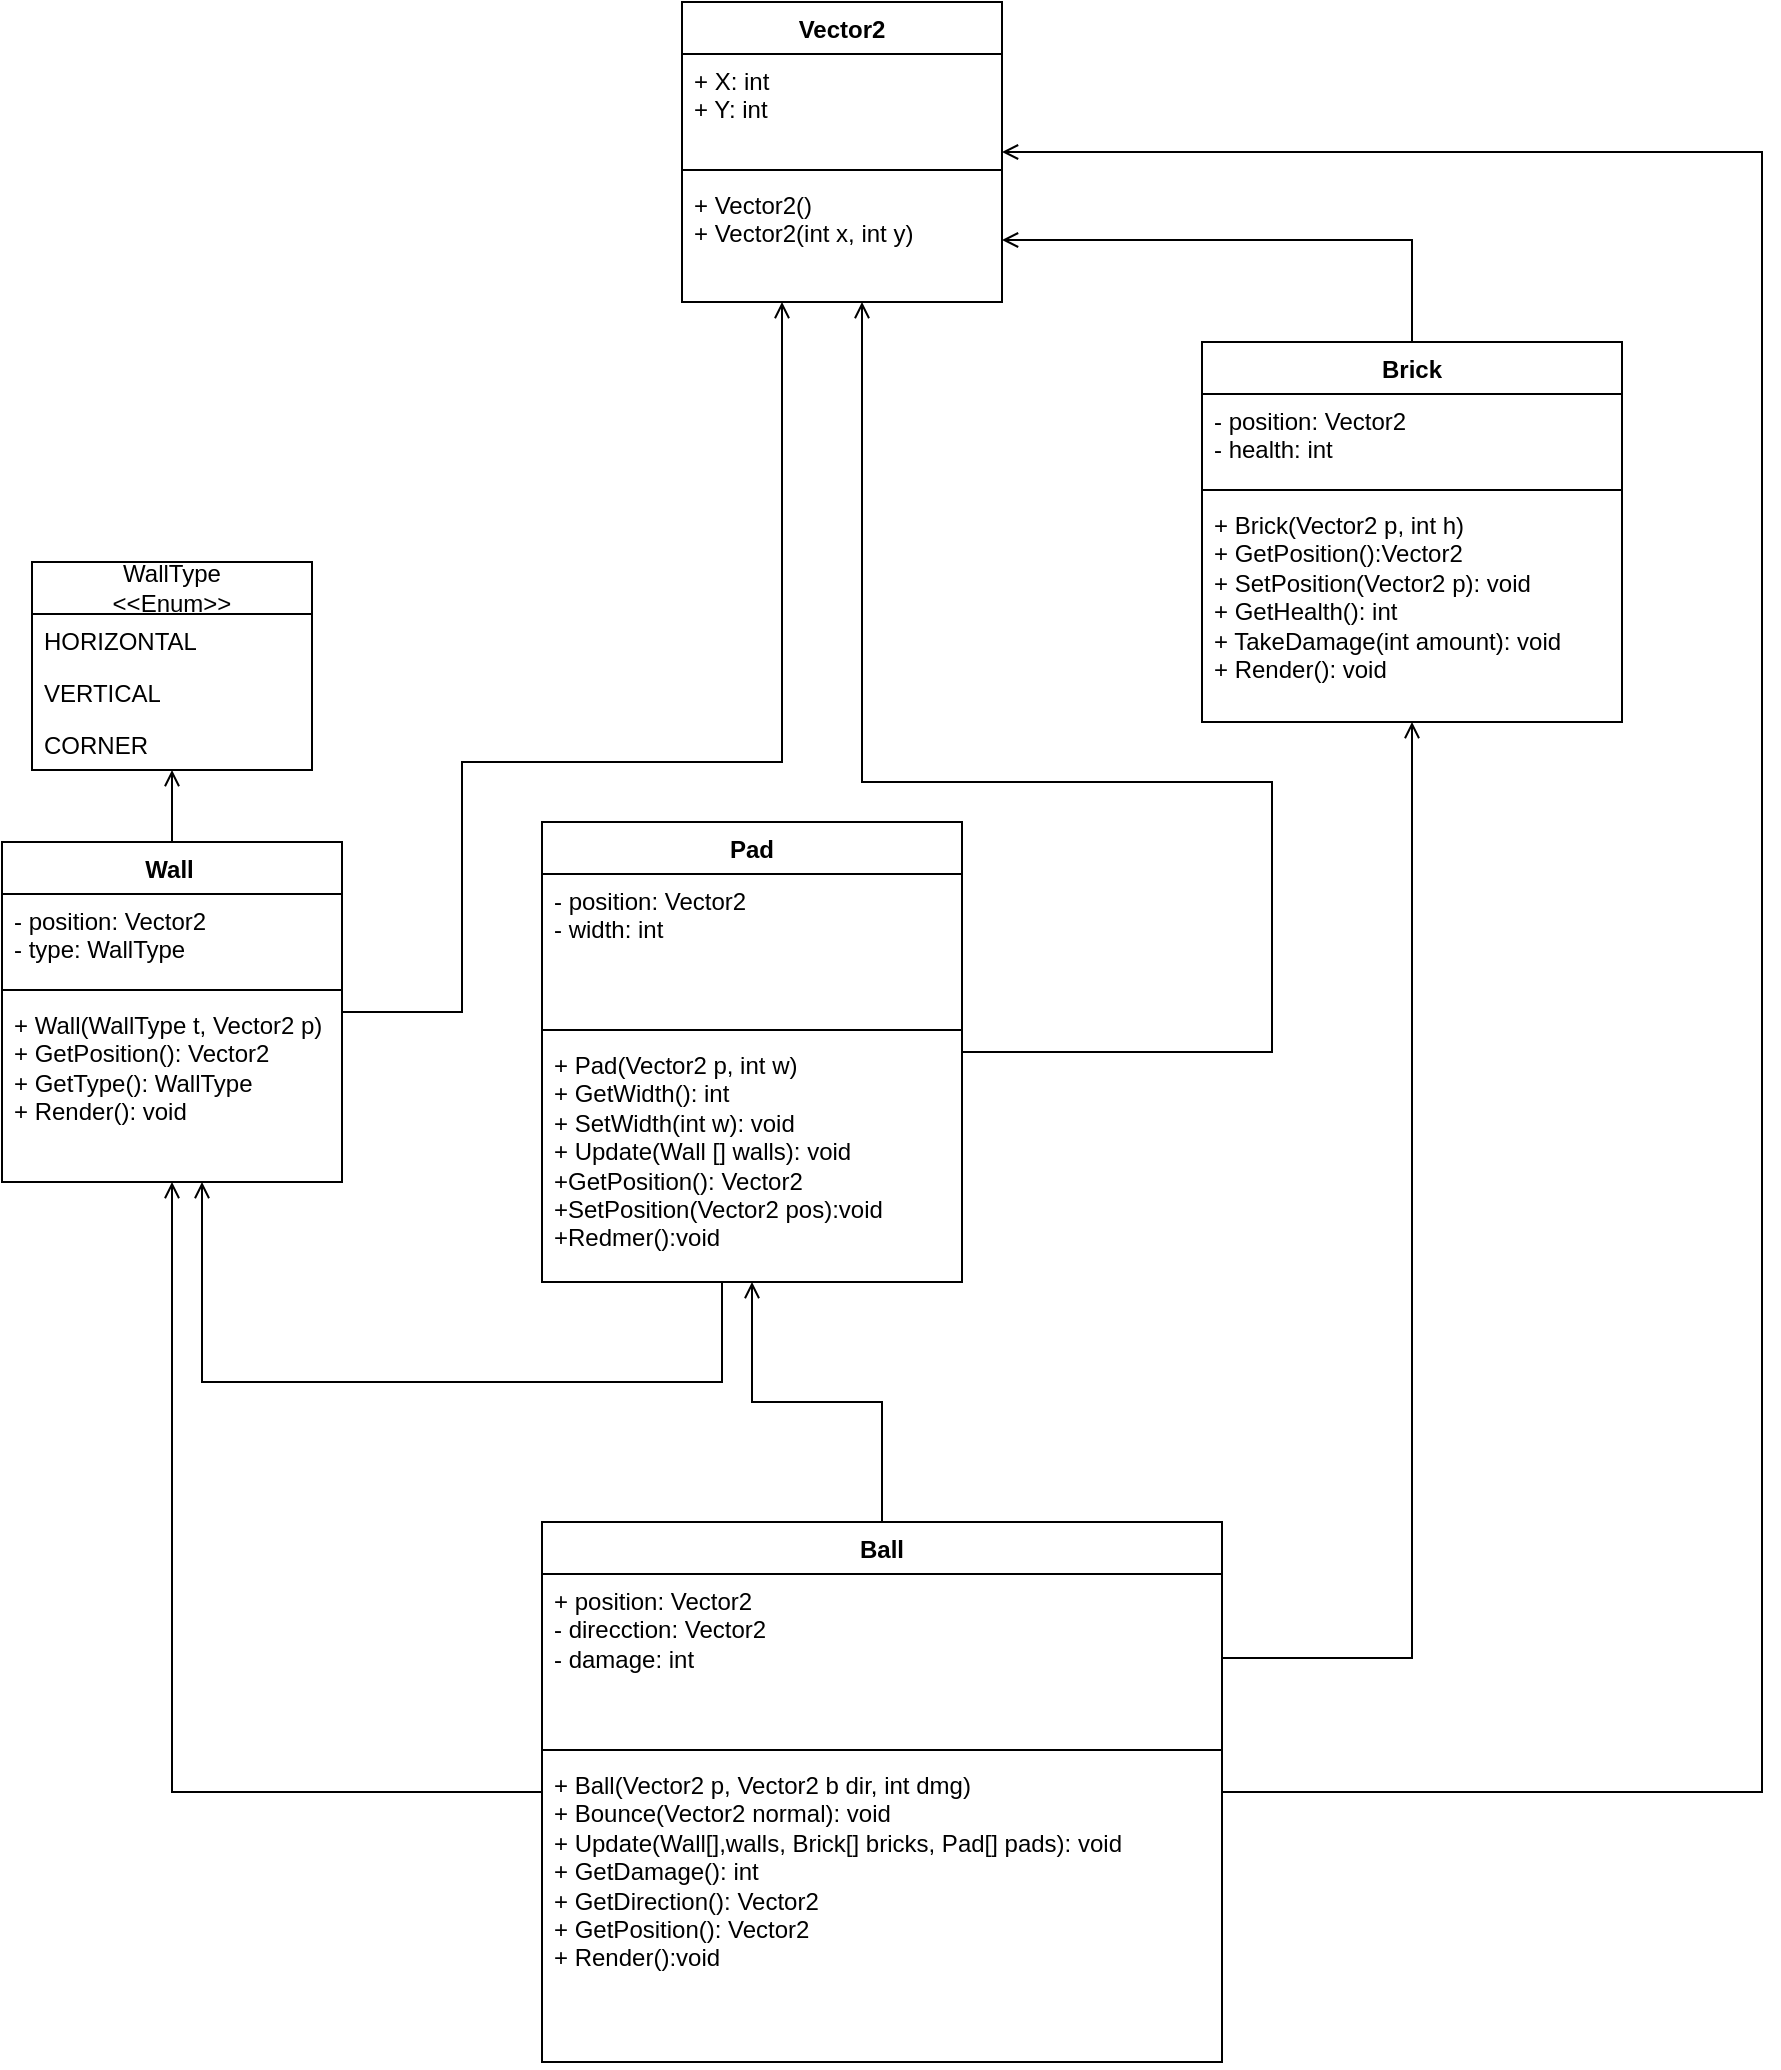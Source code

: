 <mxfile version="21.0.6" type="device"><diagram name="Página-1" id="woO9nkqMYYhNk-4IZfUH"><mxGraphModel dx="674" dy="2280" grid="1" gridSize="10" guides="1" tooltips="1" connect="1" arrows="1" fold="1" page="1" pageScale="1" pageWidth="827" pageHeight="1169" math="0" shadow="0"><root><mxCell id="0"/><mxCell id="1" parent="0"/><mxCell id="CkdMOh0-pLsx3i1JM-Dz-11" style="edgeStyle=orthogonalEdgeStyle;rounded=0;orthogonalLoop=1;jettySize=auto;html=1;endArrow=open;endFill=0;" edge="1" parent="1" source="CkdMOh0-pLsx3i1JM-Dz-1" target="CkdMOh0-pLsx3i1JM-Dz-6"><mxGeometry relative="1" as="geometry"/></mxCell><mxCell id="CkdMOh0-pLsx3i1JM-Dz-35" style="edgeStyle=orthogonalEdgeStyle;rounded=0;orthogonalLoop=1;jettySize=auto;html=1;endArrow=open;endFill=0;" edge="1" parent="1" source="CkdMOh0-pLsx3i1JM-Dz-1" target="CkdMOh0-pLsx3i1JM-Dz-15"><mxGeometry relative="1" as="geometry"><Array as="points"><mxPoint x="330" y="275"/><mxPoint x="330" y="150"/><mxPoint x="490" y="150"/></Array></mxGeometry></mxCell><mxCell id="CkdMOh0-pLsx3i1JM-Dz-1" value="Wall&lt;span style=&quot;white-space: pre;&quot;&gt;&#9;&lt;/span&gt;" style="swimlane;fontStyle=1;align=center;verticalAlign=top;childLayout=stackLayout;horizontal=1;startSize=26;horizontalStack=0;resizeParent=1;resizeParentMax=0;resizeLast=0;collapsible=1;marginBottom=0;whiteSpace=wrap;html=1;" vertex="1" parent="1"><mxGeometry x="100" y="190" width="170" height="170" as="geometry"/></mxCell><mxCell id="CkdMOh0-pLsx3i1JM-Dz-2" value="- position: Vector2&lt;br&gt;- type: WallType" style="text;strokeColor=none;fillColor=none;align=left;verticalAlign=top;spacingLeft=4;spacingRight=4;overflow=hidden;rotatable=0;points=[[0,0.5],[1,0.5]];portConstraint=eastwest;whiteSpace=wrap;html=1;" vertex="1" parent="CkdMOh0-pLsx3i1JM-Dz-1"><mxGeometry y="26" width="170" height="44" as="geometry"/></mxCell><mxCell id="CkdMOh0-pLsx3i1JM-Dz-3" value="" style="line;strokeWidth=1;fillColor=none;align=left;verticalAlign=middle;spacingTop=-1;spacingLeft=3;spacingRight=3;rotatable=0;labelPosition=right;points=[];portConstraint=eastwest;strokeColor=inherit;" vertex="1" parent="CkdMOh0-pLsx3i1JM-Dz-1"><mxGeometry y="70" width="170" height="8" as="geometry"/></mxCell><mxCell id="CkdMOh0-pLsx3i1JM-Dz-4" value="+ Wall(WallType t, Vector2 p)&lt;br&gt;+ GetPosition(): Vector2&lt;br&gt;+ GetType(): WallType&lt;br&gt;+ Render(): void&amp;nbsp;" style="text;strokeColor=none;fillColor=none;align=left;verticalAlign=top;spacingLeft=4;spacingRight=4;overflow=hidden;rotatable=0;points=[[0,0.5],[1,0.5]];portConstraint=eastwest;whiteSpace=wrap;html=1;" vertex="1" parent="CkdMOh0-pLsx3i1JM-Dz-1"><mxGeometry y="78" width="170" height="92" as="geometry"/></mxCell><mxCell id="CkdMOh0-pLsx3i1JM-Dz-6" value="WallType&lt;br&gt;&amp;lt;&amp;lt;Enum&amp;gt;&amp;gt;" style="swimlane;fontStyle=0;childLayout=stackLayout;horizontal=1;startSize=26;fillColor=none;horizontalStack=0;resizeParent=1;resizeParentMax=0;resizeLast=0;collapsible=1;marginBottom=0;whiteSpace=wrap;html=1;" vertex="1" parent="1"><mxGeometry x="115" y="50" width="140" height="104" as="geometry"/></mxCell><mxCell id="CkdMOh0-pLsx3i1JM-Dz-7" value="HORIZONTAL" style="text;strokeColor=none;fillColor=none;align=left;verticalAlign=top;spacingLeft=4;spacingRight=4;overflow=hidden;rotatable=0;points=[[0,0.5],[1,0.5]];portConstraint=eastwest;whiteSpace=wrap;html=1;" vertex="1" parent="CkdMOh0-pLsx3i1JM-Dz-6"><mxGeometry y="26" width="140" height="26" as="geometry"/></mxCell><mxCell id="CkdMOh0-pLsx3i1JM-Dz-8" value="VERTICAL" style="text;strokeColor=none;fillColor=none;align=left;verticalAlign=top;spacingLeft=4;spacingRight=4;overflow=hidden;rotatable=0;points=[[0,0.5],[1,0.5]];portConstraint=eastwest;whiteSpace=wrap;html=1;" vertex="1" parent="CkdMOh0-pLsx3i1JM-Dz-6"><mxGeometry y="52" width="140" height="26" as="geometry"/></mxCell><mxCell id="CkdMOh0-pLsx3i1JM-Dz-9" value="CORNER" style="text;strokeColor=none;fillColor=none;align=left;verticalAlign=top;spacingLeft=4;spacingRight=4;overflow=hidden;rotatable=0;points=[[0,0.5],[1,0.5]];portConstraint=eastwest;whiteSpace=wrap;html=1;" vertex="1" parent="CkdMOh0-pLsx3i1JM-Dz-6"><mxGeometry y="78" width="140" height="26" as="geometry"/></mxCell><mxCell id="CkdMOh0-pLsx3i1JM-Dz-12" value="Vector2" style="swimlane;fontStyle=1;align=center;verticalAlign=top;childLayout=stackLayout;horizontal=1;startSize=26;horizontalStack=0;resizeParent=1;resizeParentMax=0;resizeLast=0;collapsible=1;marginBottom=0;whiteSpace=wrap;html=1;" vertex="1" parent="1"><mxGeometry x="440" y="-230" width="160" height="150" as="geometry"/></mxCell><mxCell id="CkdMOh0-pLsx3i1JM-Dz-13" value="+ X: int&lt;br&gt;+ Y: int" style="text;strokeColor=none;fillColor=none;align=left;verticalAlign=top;spacingLeft=4;spacingRight=4;overflow=hidden;rotatable=0;points=[[0,0.5],[1,0.5]];portConstraint=eastwest;whiteSpace=wrap;html=1;" vertex="1" parent="CkdMOh0-pLsx3i1JM-Dz-12"><mxGeometry y="26" width="160" height="54" as="geometry"/></mxCell><mxCell id="CkdMOh0-pLsx3i1JM-Dz-14" value="" style="line;strokeWidth=1;fillColor=none;align=left;verticalAlign=middle;spacingTop=-1;spacingLeft=3;spacingRight=3;rotatable=0;labelPosition=right;points=[];portConstraint=eastwest;strokeColor=inherit;" vertex="1" parent="CkdMOh0-pLsx3i1JM-Dz-12"><mxGeometry y="80" width="160" height="8" as="geometry"/></mxCell><mxCell id="CkdMOh0-pLsx3i1JM-Dz-15" value="+ Vector2()&lt;br&gt;+ Vector2(int x, int y)" style="text;strokeColor=none;fillColor=none;align=left;verticalAlign=top;spacingLeft=4;spacingRight=4;overflow=hidden;rotatable=0;points=[[0,0.5],[1,0.5]];portConstraint=eastwest;whiteSpace=wrap;html=1;" vertex="1" parent="CkdMOh0-pLsx3i1JM-Dz-12"><mxGeometry y="88" width="160" height="62" as="geometry"/></mxCell><mxCell id="CkdMOh0-pLsx3i1JM-Dz-32" style="edgeStyle=orthogonalEdgeStyle;rounded=0;orthogonalLoop=1;jettySize=auto;html=1;endArrow=open;endFill=0;" edge="1" parent="1" source="CkdMOh0-pLsx3i1JM-Dz-19" target="CkdMOh0-pLsx3i1JM-Dz-15"><mxGeometry relative="1" as="geometry"/></mxCell><mxCell id="CkdMOh0-pLsx3i1JM-Dz-19" value="Brick" style="swimlane;fontStyle=1;align=center;verticalAlign=top;childLayout=stackLayout;horizontal=1;startSize=26;horizontalStack=0;resizeParent=1;resizeParentMax=0;resizeLast=0;collapsible=1;marginBottom=0;whiteSpace=wrap;html=1;" vertex="1" parent="1"><mxGeometry x="700" y="-60" width="210" height="190" as="geometry"/></mxCell><mxCell id="CkdMOh0-pLsx3i1JM-Dz-20" value="- position: Vector2&lt;br&gt;- health: int&amp;nbsp;" style="text;strokeColor=none;fillColor=none;align=left;verticalAlign=top;spacingLeft=4;spacingRight=4;overflow=hidden;rotatable=0;points=[[0,0.5],[1,0.5]];portConstraint=eastwest;whiteSpace=wrap;html=1;" vertex="1" parent="CkdMOh0-pLsx3i1JM-Dz-19"><mxGeometry y="26" width="210" height="44" as="geometry"/></mxCell><mxCell id="CkdMOh0-pLsx3i1JM-Dz-21" value="" style="line;strokeWidth=1;fillColor=none;align=left;verticalAlign=middle;spacingTop=-1;spacingLeft=3;spacingRight=3;rotatable=0;labelPosition=right;points=[];portConstraint=eastwest;strokeColor=inherit;" vertex="1" parent="CkdMOh0-pLsx3i1JM-Dz-19"><mxGeometry y="70" width="210" height="8" as="geometry"/></mxCell><mxCell id="CkdMOh0-pLsx3i1JM-Dz-22" value="+ Brick(Vector2 p, int h)&lt;br&gt;+ GetPosition():Vector2&lt;br&gt;+ SetPosition(Vector2 p): void&lt;br&gt;+ GetHealth(): int&lt;br&gt;+ TakeDamage(int amount): void&amp;nbsp;&lt;br&gt;+ Render(): void&amp;nbsp;" style="text;strokeColor=none;fillColor=none;align=left;verticalAlign=top;spacingLeft=4;spacingRight=4;overflow=hidden;rotatable=0;points=[[0,0.5],[1,0.5]];portConstraint=eastwest;whiteSpace=wrap;html=1;" vertex="1" parent="CkdMOh0-pLsx3i1JM-Dz-19"><mxGeometry y="78" width="210" height="112" as="geometry"/></mxCell><mxCell id="CkdMOh0-pLsx3i1JM-Dz-36" style="edgeStyle=orthogonalEdgeStyle;rounded=0;orthogonalLoop=1;jettySize=auto;html=1;endArrow=open;endFill=0;" edge="1" parent="1" source="CkdMOh0-pLsx3i1JM-Dz-24" target="CkdMOh0-pLsx3i1JM-Dz-12"><mxGeometry relative="1" as="geometry"><Array as="points"><mxPoint x="735" y="160"/><mxPoint x="530" y="160"/></Array></mxGeometry></mxCell><mxCell id="CkdMOh0-pLsx3i1JM-Dz-37" style="edgeStyle=orthogonalEdgeStyle;rounded=0;orthogonalLoop=1;jettySize=auto;html=1;endArrow=open;endFill=0;" edge="1" parent="1" source="CkdMOh0-pLsx3i1JM-Dz-24" target="CkdMOh0-pLsx3i1JM-Dz-1"><mxGeometry relative="1" as="geometry"><Array as="points"><mxPoint x="460" y="460"/><mxPoint x="200" y="460"/></Array></mxGeometry></mxCell><mxCell id="CkdMOh0-pLsx3i1JM-Dz-24" value="Pad" style="swimlane;fontStyle=1;align=center;verticalAlign=top;childLayout=stackLayout;horizontal=1;startSize=26;horizontalStack=0;resizeParent=1;resizeParentMax=0;resizeLast=0;collapsible=1;marginBottom=0;whiteSpace=wrap;html=1;" vertex="1" parent="1"><mxGeometry x="370" y="180" width="210" height="230" as="geometry"/></mxCell><mxCell id="CkdMOh0-pLsx3i1JM-Dz-25" value="- position: Vector2&lt;br&gt;- width: int&amp;nbsp;" style="text;strokeColor=none;fillColor=none;align=left;verticalAlign=top;spacingLeft=4;spacingRight=4;overflow=hidden;rotatable=0;points=[[0,0.5],[1,0.5]];portConstraint=eastwest;whiteSpace=wrap;html=1;" vertex="1" parent="CkdMOh0-pLsx3i1JM-Dz-24"><mxGeometry y="26" width="210" height="74" as="geometry"/></mxCell><mxCell id="CkdMOh0-pLsx3i1JM-Dz-26" value="" style="line;strokeWidth=1;fillColor=none;align=left;verticalAlign=middle;spacingTop=-1;spacingLeft=3;spacingRight=3;rotatable=0;labelPosition=right;points=[];portConstraint=eastwest;strokeColor=inherit;" vertex="1" parent="CkdMOh0-pLsx3i1JM-Dz-24"><mxGeometry y="100" width="210" height="8" as="geometry"/></mxCell><mxCell id="CkdMOh0-pLsx3i1JM-Dz-27" value="+ Pad(Vector2 p, int w)&lt;br&gt;+ GetWidth(): int&amp;nbsp;&lt;br&gt;+ SetWidth(int w): void&lt;br&gt;+ Update(Wall [] walls): void&lt;br&gt;+GetPosition(): Vector2&lt;br&gt;+SetPosition(Vector2 pos):void&amp;nbsp;&amp;nbsp;&lt;br&gt;+Redmer():void" style="text;strokeColor=none;fillColor=none;align=left;verticalAlign=top;spacingLeft=4;spacingRight=4;overflow=hidden;rotatable=0;points=[[0,0.5],[1,0.5]];portConstraint=eastwest;whiteSpace=wrap;html=1;" vertex="1" parent="CkdMOh0-pLsx3i1JM-Dz-24"><mxGeometry y="108" width="210" height="122" as="geometry"/></mxCell><mxCell id="CkdMOh0-pLsx3i1JM-Dz-42" style="edgeStyle=orthogonalEdgeStyle;rounded=0;orthogonalLoop=1;jettySize=auto;html=1;endArrow=open;endFill=0;" edge="1" parent="1" source="CkdMOh0-pLsx3i1JM-Dz-38" target="CkdMOh0-pLsx3i1JM-Dz-1"><mxGeometry relative="1" as="geometry"/></mxCell><mxCell id="CkdMOh0-pLsx3i1JM-Dz-43" style="edgeStyle=orthogonalEdgeStyle;rounded=0;orthogonalLoop=1;jettySize=auto;html=1;endArrow=open;endFill=0;" edge="1" parent="1" source="CkdMOh0-pLsx3i1JM-Dz-38" target="CkdMOh0-pLsx3i1JM-Dz-24"><mxGeometry relative="1" as="geometry"/></mxCell><mxCell id="CkdMOh0-pLsx3i1JM-Dz-45" style="edgeStyle=orthogonalEdgeStyle;rounded=0;orthogonalLoop=1;jettySize=auto;html=1;endArrow=open;endFill=0;" edge="1" parent="1" source="CkdMOh0-pLsx3i1JM-Dz-38" target="CkdMOh0-pLsx3i1JM-Dz-12"><mxGeometry relative="1" as="geometry"><Array as="points"><mxPoint x="980" y="665"/><mxPoint x="980" y="-155"/></Array></mxGeometry></mxCell><mxCell id="CkdMOh0-pLsx3i1JM-Dz-38" value="Ball" style="swimlane;fontStyle=1;align=center;verticalAlign=top;childLayout=stackLayout;horizontal=1;startSize=26;horizontalStack=0;resizeParent=1;resizeParentMax=0;resizeLast=0;collapsible=1;marginBottom=0;whiteSpace=wrap;html=1;" vertex="1" parent="1"><mxGeometry x="370" y="530" width="340" height="270" as="geometry"/></mxCell><mxCell id="CkdMOh0-pLsx3i1JM-Dz-39" value="+ position: Vector2&lt;br&gt;- direcction: Vector2&lt;br&gt;- damage: int&amp;nbsp;" style="text;strokeColor=none;fillColor=none;align=left;verticalAlign=top;spacingLeft=4;spacingRight=4;overflow=hidden;rotatable=0;points=[[0,0.5],[1,0.5]];portConstraint=eastwest;whiteSpace=wrap;html=1;" vertex="1" parent="CkdMOh0-pLsx3i1JM-Dz-38"><mxGeometry y="26" width="340" height="84" as="geometry"/></mxCell><mxCell id="CkdMOh0-pLsx3i1JM-Dz-40" value="" style="line;strokeWidth=1;fillColor=none;align=left;verticalAlign=middle;spacingTop=-1;spacingLeft=3;spacingRight=3;rotatable=0;labelPosition=right;points=[];portConstraint=eastwest;strokeColor=inherit;" vertex="1" parent="CkdMOh0-pLsx3i1JM-Dz-38"><mxGeometry y="110" width="340" height="8" as="geometry"/></mxCell><mxCell id="CkdMOh0-pLsx3i1JM-Dz-41" value="+ Ball(Vector2 p, Vector2 b dir, int dmg)&lt;br&gt;+ Bounce(Vector2 normal): void&amp;nbsp;&lt;br&gt;+ Update(Wall[],walls, Brick[] bricks, Pad[] pads): void&amp;nbsp;&lt;br&gt;+ GetDamage(): int&lt;br&gt;+ GetDirection(): Vector2&lt;br&gt;+ GetPosition(): Vector2&lt;br&gt;+ Render():void" style="text;strokeColor=none;fillColor=none;align=left;verticalAlign=top;spacingLeft=4;spacingRight=4;overflow=hidden;rotatable=0;points=[[0,0.5],[1,0.5]];portConstraint=eastwest;whiteSpace=wrap;html=1;" vertex="1" parent="CkdMOh0-pLsx3i1JM-Dz-38"><mxGeometry y="118" width="340" height="152" as="geometry"/></mxCell><mxCell id="CkdMOh0-pLsx3i1JM-Dz-44" style="edgeStyle=orthogonalEdgeStyle;rounded=0;orthogonalLoop=1;jettySize=auto;html=1;endArrow=open;endFill=0;" edge="1" parent="1" source="CkdMOh0-pLsx3i1JM-Dz-39" target="CkdMOh0-pLsx3i1JM-Dz-19"><mxGeometry relative="1" as="geometry"/></mxCell></root></mxGraphModel></diagram></mxfile>